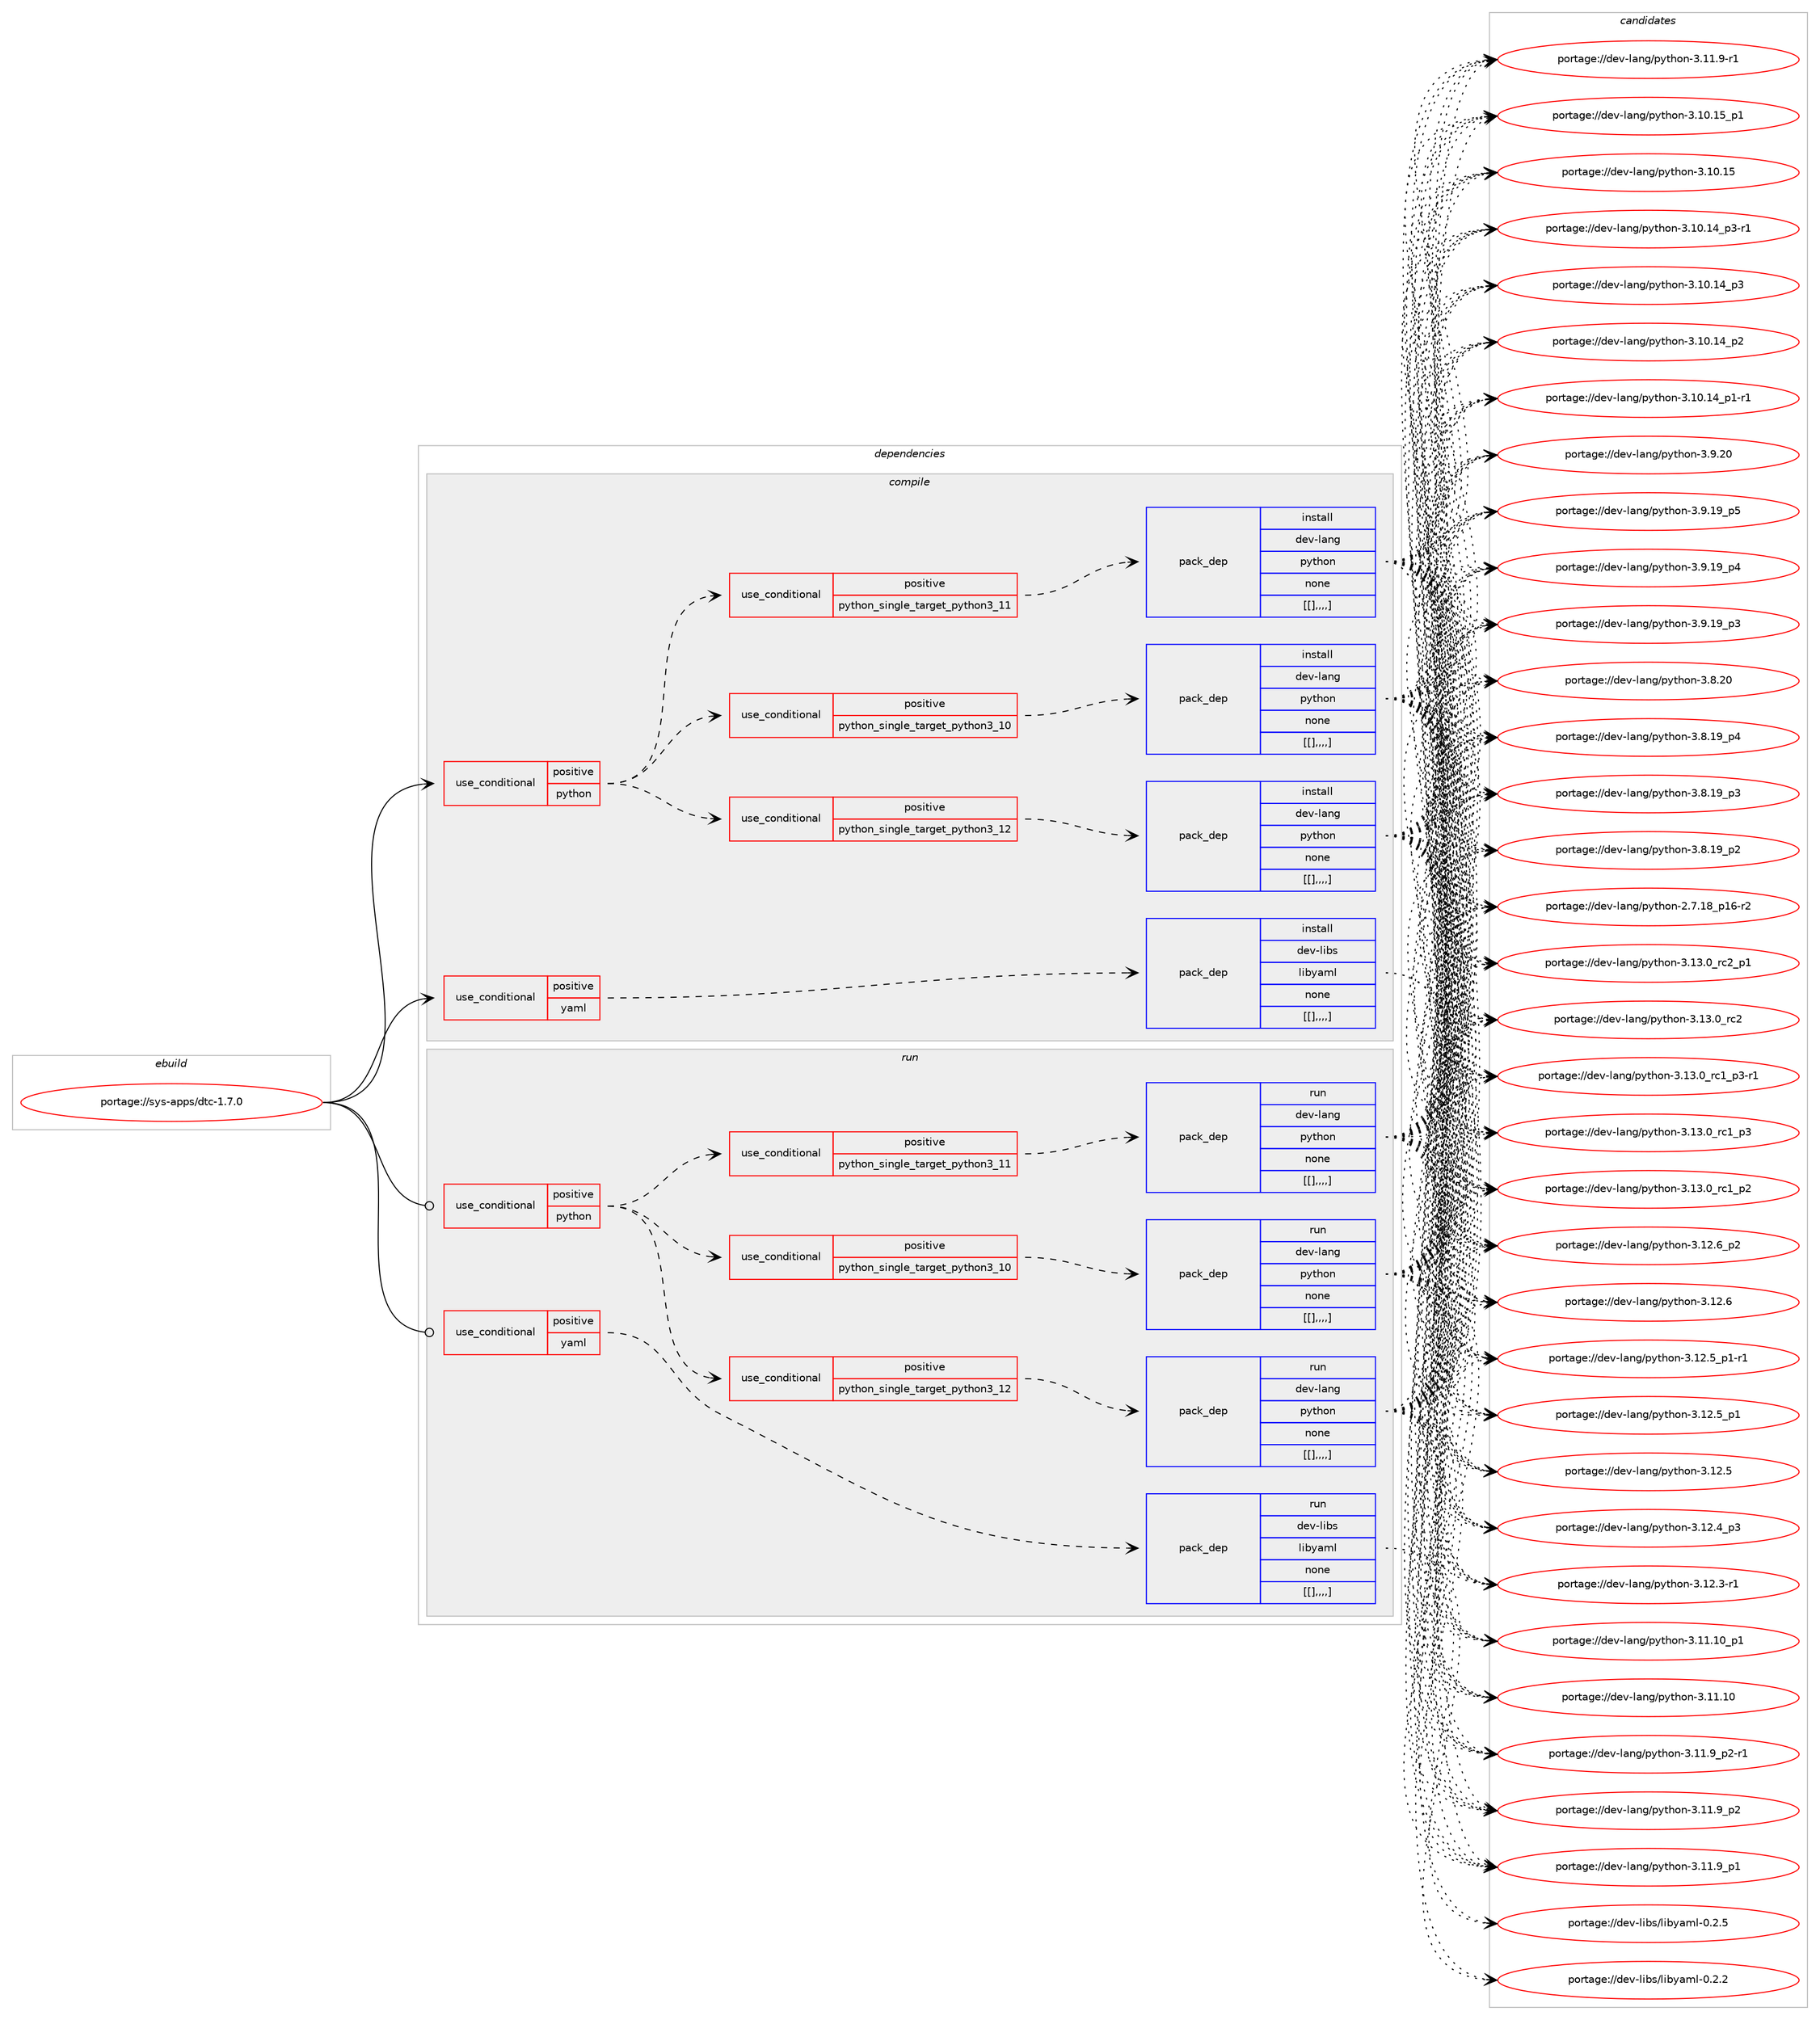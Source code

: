 digraph prolog {

# *************
# Graph options
# *************

newrank=true;
concentrate=true;
compound=true;
graph [rankdir=LR,fontname=Helvetica,fontsize=10,ranksep=1.5];#, ranksep=2.5, nodesep=0.2];
edge  [arrowhead=vee];
node  [fontname=Helvetica,fontsize=10];

# **********
# The ebuild
# **********

subgraph cluster_leftcol {
color=gray;
label=<<i>ebuild</i>>;
id [label="portage://sys-apps/dtc-1.7.0", color=red, width=4, href="../sys-apps/dtc-1.7.0.svg"];
}

# ****************
# The dependencies
# ****************

subgraph cluster_midcol {
color=gray;
label=<<i>dependencies</i>>;
subgraph cluster_compile {
fillcolor="#eeeeee";
style=filled;
label=<<i>compile</i>>;
subgraph cond6345 {
dependency16910 [label=<<TABLE BORDER="0" CELLBORDER="1" CELLSPACING="0" CELLPADDING="4"><TR><TD ROWSPAN="3" CELLPADDING="10">use_conditional</TD></TR><TR><TD>positive</TD></TR><TR><TD>python</TD></TR></TABLE>>, shape=none, color=red];
subgraph cond6346 {
dependency16911 [label=<<TABLE BORDER="0" CELLBORDER="1" CELLSPACING="0" CELLPADDING="4"><TR><TD ROWSPAN="3" CELLPADDING="10">use_conditional</TD></TR><TR><TD>positive</TD></TR><TR><TD>python_single_target_python3_10</TD></TR></TABLE>>, shape=none, color=red];
subgraph pack10514 {
dependency16912 [label=<<TABLE BORDER="0" CELLBORDER="1" CELLSPACING="0" CELLPADDING="4" WIDTH="220"><TR><TD ROWSPAN="6" CELLPADDING="30">pack_dep</TD></TR><TR><TD WIDTH="110">install</TD></TR><TR><TD>dev-lang</TD></TR><TR><TD>python</TD></TR><TR><TD>none</TD></TR><TR><TD>[[],,,,]</TD></TR></TABLE>>, shape=none, color=blue];
}
dependency16911:e -> dependency16912:w [weight=20,style="dashed",arrowhead="vee"];
}
dependency16910:e -> dependency16911:w [weight=20,style="dashed",arrowhead="vee"];
subgraph cond6347 {
dependency16913 [label=<<TABLE BORDER="0" CELLBORDER="1" CELLSPACING="0" CELLPADDING="4"><TR><TD ROWSPAN="3" CELLPADDING="10">use_conditional</TD></TR><TR><TD>positive</TD></TR><TR><TD>python_single_target_python3_11</TD></TR></TABLE>>, shape=none, color=red];
subgraph pack10515 {
dependency16914 [label=<<TABLE BORDER="0" CELLBORDER="1" CELLSPACING="0" CELLPADDING="4" WIDTH="220"><TR><TD ROWSPAN="6" CELLPADDING="30">pack_dep</TD></TR><TR><TD WIDTH="110">install</TD></TR><TR><TD>dev-lang</TD></TR><TR><TD>python</TD></TR><TR><TD>none</TD></TR><TR><TD>[[],,,,]</TD></TR></TABLE>>, shape=none, color=blue];
}
dependency16913:e -> dependency16914:w [weight=20,style="dashed",arrowhead="vee"];
}
dependency16910:e -> dependency16913:w [weight=20,style="dashed",arrowhead="vee"];
subgraph cond6348 {
dependency16915 [label=<<TABLE BORDER="0" CELLBORDER="1" CELLSPACING="0" CELLPADDING="4"><TR><TD ROWSPAN="3" CELLPADDING="10">use_conditional</TD></TR><TR><TD>positive</TD></TR><TR><TD>python_single_target_python3_12</TD></TR></TABLE>>, shape=none, color=red];
subgraph pack10516 {
dependency16916 [label=<<TABLE BORDER="0" CELLBORDER="1" CELLSPACING="0" CELLPADDING="4" WIDTH="220"><TR><TD ROWSPAN="6" CELLPADDING="30">pack_dep</TD></TR><TR><TD WIDTH="110">install</TD></TR><TR><TD>dev-lang</TD></TR><TR><TD>python</TD></TR><TR><TD>none</TD></TR><TR><TD>[[],,,,]</TD></TR></TABLE>>, shape=none, color=blue];
}
dependency16915:e -> dependency16916:w [weight=20,style="dashed",arrowhead="vee"];
}
dependency16910:e -> dependency16915:w [weight=20,style="dashed",arrowhead="vee"];
}
id:e -> dependency16910:w [weight=20,style="solid",arrowhead="vee"];
subgraph cond6349 {
dependency16917 [label=<<TABLE BORDER="0" CELLBORDER="1" CELLSPACING="0" CELLPADDING="4"><TR><TD ROWSPAN="3" CELLPADDING="10">use_conditional</TD></TR><TR><TD>positive</TD></TR><TR><TD>yaml</TD></TR></TABLE>>, shape=none, color=red];
subgraph pack10517 {
dependency16918 [label=<<TABLE BORDER="0" CELLBORDER="1" CELLSPACING="0" CELLPADDING="4" WIDTH="220"><TR><TD ROWSPAN="6" CELLPADDING="30">pack_dep</TD></TR><TR><TD WIDTH="110">install</TD></TR><TR><TD>dev-libs</TD></TR><TR><TD>libyaml</TD></TR><TR><TD>none</TD></TR><TR><TD>[[],,,,]</TD></TR></TABLE>>, shape=none, color=blue];
}
dependency16917:e -> dependency16918:w [weight=20,style="dashed",arrowhead="vee"];
}
id:e -> dependency16917:w [weight=20,style="solid",arrowhead="vee"];
}
subgraph cluster_compileandrun {
fillcolor="#eeeeee";
style=filled;
label=<<i>compile and run</i>>;
}
subgraph cluster_run {
fillcolor="#eeeeee";
style=filled;
label=<<i>run</i>>;
subgraph cond6350 {
dependency16919 [label=<<TABLE BORDER="0" CELLBORDER="1" CELLSPACING="0" CELLPADDING="4"><TR><TD ROWSPAN="3" CELLPADDING="10">use_conditional</TD></TR><TR><TD>positive</TD></TR><TR><TD>python</TD></TR></TABLE>>, shape=none, color=red];
subgraph cond6351 {
dependency16920 [label=<<TABLE BORDER="0" CELLBORDER="1" CELLSPACING="0" CELLPADDING="4"><TR><TD ROWSPAN="3" CELLPADDING="10">use_conditional</TD></TR><TR><TD>positive</TD></TR><TR><TD>python_single_target_python3_10</TD></TR></TABLE>>, shape=none, color=red];
subgraph pack10518 {
dependency16921 [label=<<TABLE BORDER="0" CELLBORDER="1" CELLSPACING="0" CELLPADDING="4" WIDTH="220"><TR><TD ROWSPAN="6" CELLPADDING="30">pack_dep</TD></TR><TR><TD WIDTH="110">run</TD></TR><TR><TD>dev-lang</TD></TR><TR><TD>python</TD></TR><TR><TD>none</TD></TR><TR><TD>[[],,,,]</TD></TR></TABLE>>, shape=none, color=blue];
}
dependency16920:e -> dependency16921:w [weight=20,style="dashed",arrowhead="vee"];
}
dependency16919:e -> dependency16920:w [weight=20,style="dashed",arrowhead="vee"];
subgraph cond6352 {
dependency16922 [label=<<TABLE BORDER="0" CELLBORDER="1" CELLSPACING="0" CELLPADDING="4"><TR><TD ROWSPAN="3" CELLPADDING="10">use_conditional</TD></TR><TR><TD>positive</TD></TR><TR><TD>python_single_target_python3_11</TD></TR></TABLE>>, shape=none, color=red];
subgraph pack10519 {
dependency16923 [label=<<TABLE BORDER="0" CELLBORDER="1" CELLSPACING="0" CELLPADDING="4" WIDTH="220"><TR><TD ROWSPAN="6" CELLPADDING="30">pack_dep</TD></TR><TR><TD WIDTH="110">run</TD></TR><TR><TD>dev-lang</TD></TR><TR><TD>python</TD></TR><TR><TD>none</TD></TR><TR><TD>[[],,,,]</TD></TR></TABLE>>, shape=none, color=blue];
}
dependency16922:e -> dependency16923:w [weight=20,style="dashed",arrowhead="vee"];
}
dependency16919:e -> dependency16922:w [weight=20,style="dashed",arrowhead="vee"];
subgraph cond6353 {
dependency16924 [label=<<TABLE BORDER="0" CELLBORDER="1" CELLSPACING="0" CELLPADDING="4"><TR><TD ROWSPAN="3" CELLPADDING="10">use_conditional</TD></TR><TR><TD>positive</TD></TR><TR><TD>python_single_target_python3_12</TD></TR></TABLE>>, shape=none, color=red];
subgraph pack10520 {
dependency16925 [label=<<TABLE BORDER="0" CELLBORDER="1" CELLSPACING="0" CELLPADDING="4" WIDTH="220"><TR><TD ROWSPAN="6" CELLPADDING="30">pack_dep</TD></TR><TR><TD WIDTH="110">run</TD></TR><TR><TD>dev-lang</TD></TR><TR><TD>python</TD></TR><TR><TD>none</TD></TR><TR><TD>[[],,,,]</TD></TR></TABLE>>, shape=none, color=blue];
}
dependency16924:e -> dependency16925:w [weight=20,style="dashed",arrowhead="vee"];
}
dependency16919:e -> dependency16924:w [weight=20,style="dashed",arrowhead="vee"];
}
id:e -> dependency16919:w [weight=20,style="solid",arrowhead="odot"];
subgraph cond6354 {
dependency16926 [label=<<TABLE BORDER="0" CELLBORDER="1" CELLSPACING="0" CELLPADDING="4"><TR><TD ROWSPAN="3" CELLPADDING="10">use_conditional</TD></TR><TR><TD>positive</TD></TR><TR><TD>yaml</TD></TR></TABLE>>, shape=none, color=red];
subgraph pack10521 {
dependency16927 [label=<<TABLE BORDER="0" CELLBORDER="1" CELLSPACING="0" CELLPADDING="4" WIDTH="220"><TR><TD ROWSPAN="6" CELLPADDING="30">pack_dep</TD></TR><TR><TD WIDTH="110">run</TD></TR><TR><TD>dev-libs</TD></TR><TR><TD>libyaml</TD></TR><TR><TD>none</TD></TR><TR><TD>[[],,,,]</TD></TR></TABLE>>, shape=none, color=blue];
}
dependency16926:e -> dependency16927:w [weight=20,style="dashed",arrowhead="vee"];
}
id:e -> dependency16926:w [weight=20,style="solid",arrowhead="odot"];
}
}

# **************
# The candidates
# **************

subgraph cluster_choices {
rank=same;
color=gray;
label=<<i>candidates</i>>;

subgraph choice10514 {
color=black;
nodesep=1;
choice100101118451089711010347112121116104111110455146495146489511499509511249 [label="portage://dev-lang/python-3.13.0_rc2_p1", color=red, width=4,href="../dev-lang/python-3.13.0_rc2_p1.svg"];
choice10010111845108971101034711212111610411111045514649514648951149950 [label="portage://dev-lang/python-3.13.0_rc2", color=red, width=4,href="../dev-lang/python-3.13.0_rc2.svg"];
choice1001011184510897110103471121211161041111104551464951464895114994995112514511449 [label="portage://dev-lang/python-3.13.0_rc1_p3-r1", color=red, width=4,href="../dev-lang/python-3.13.0_rc1_p3-r1.svg"];
choice100101118451089711010347112121116104111110455146495146489511499499511251 [label="portage://dev-lang/python-3.13.0_rc1_p3", color=red, width=4,href="../dev-lang/python-3.13.0_rc1_p3.svg"];
choice100101118451089711010347112121116104111110455146495146489511499499511250 [label="portage://dev-lang/python-3.13.0_rc1_p2", color=red, width=4,href="../dev-lang/python-3.13.0_rc1_p2.svg"];
choice100101118451089711010347112121116104111110455146495046549511250 [label="portage://dev-lang/python-3.12.6_p2", color=red, width=4,href="../dev-lang/python-3.12.6_p2.svg"];
choice10010111845108971101034711212111610411111045514649504654 [label="portage://dev-lang/python-3.12.6", color=red, width=4,href="../dev-lang/python-3.12.6.svg"];
choice1001011184510897110103471121211161041111104551464950465395112494511449 [label="portage://dev-lang/python-3.12.5_p1-r1", color=red, width=4,href="../dev-lang/python-3.12.5_p1-r1.svg"];
choice100101118451089711010347112121116104111110455146495046539511249 [label="portage://dev-lang/python-3.12.5_p1", color=red, width=4,href="../dev-lang/python-3.12.5_p1.svg"];
choice10010111845108971101034711212111610411111045514649504653 [label="portage://dev-lang/python-3.12.5", color=red, width=4,href="../dev-lang/python-3.12.5.svg"];
choice100101118451089711010347112121116104111110455146495046529511251 [label="portage://dev-lang/python-3.12.4_p3", color=red, width=4,href="../dev-lang/python-3.12.4_p3.svg"];
choice100101118451089711010347112121116104111110455146495046514511449 [label="portage://dev-lang/python-3.12.3-r1", color=red, width=4,href="../dev-lang/python-3.12.3-r1.svg"];
choice10010111845108971101034711212111610411111045514649494649489511249 [label="portage://dev-lang/python-3.11.10_p1", color=red, width=4,href="../dev-lang/python-3.11.10_p1.svg"];
choice1001011184510897110103471121211161041111104551464949464948 [label="portage://dev-lang/python-3.11.10", color=red, width=4,href="../dev-lang/python-3.11.10.svg"];
choice1001011184510897110103471121211161041111104551464949465795112504511449 [label="portage://dev-lang/python-3.11.9_p2-r1", color=red, width=4,href="../dev-lang/python-3.11.9_p2-r1.svg"];
choice100101118451089711010347112121116104111110455146494946579511250 [label="portage://dev-lang/python-3.11.9_p2", color=red, width=4,href="../dev-lang/python-3.11.9_p2.svg"];
choice100101118451089711010347112121116104111110455146494946579511249 [label="portage://dev-lang/python-3.11.9_p1", color=red, width=4,href="../dev-lang/python-3.11.9_p1.svg"];
choice100101118451089711010347112121116104111110455146494946574511449 [label="portage://dev-lang/python-3.11.9-r1", color=red, width=4,href="../dev-lang/python-3.11.9-r1.svg"];
choice10010111845108971101034711212111610411111045514649484649539511249 [label="portage://dev-lang/python-3.10.15_p1", color=red, width=4,href="../dev-lang/python-3.10.15_p1.svg"];
choice1001011184510897110103471121211161041111104551464948464953 [label="portage://dev-lang/python-3.10.15", color=red, width=4,href="../dev-lang/python-3.10.15.svg"];
choice100101118451089711010347112121116104111110455146494846495295112514511449 [label="portage://dev-lang/python-3.10.14_p3-r1", color=red, width=4,href="../dev-lang/python-3.10.14_p3-r1.svg"];
choice10010111845108971101034711212111610411111045514649484649529511251 [label="portage://dev-lang/python-3.10.14_p3", color=red, width=4,href="../dev-lang/python-3.10.14_p3.svg"];
choice10010111845108971101034711212111610411111045514649484649529511250 [label="portage://dev-lang/python-3.10.14_p2", color=red, width=4,href="../dev-lang/python-3.10.14_p2.svg"];
choice100101118451089711010347112121116104111110455146494846495295112494511449 [label="portage://dev-lang/python-3.10.14_p1-r1", color=red, width=4,href="../dev-lang/python-3.10.14_p1-r1.svg"];
choice10010111845108971101034711212111610411111045514657465048 [label="portage://dev-lang/python-3.9.20", color=red, width=4,href="../dev-lang/python-3.9.20.svg"];
choice100101118451089711010347112121116104111110455146574649579511253 [label="portage://dev-lang/python-3.9.19_p5", color=red, width=4,href="../dev-lang/python-3.9.19_p5.svg"];
choice100101118451089711010347112121116104111110455146574649579511252 [label="portage://dev-lang/python-3.9.19_p4", color=red, width=4,href="../dev-lang/python-3.9.19_p4.svg"];
choice100101118451089711010347112121116104111110455146574649579511251 [label="portage://dev-lang/python-3.9.19_p3", color=red, width=4,href="../dev-lang/python-3.9.19_p3.svg"];
choice10010111845108971101034711212111610411111045514656465048 [label="portage://dev-lang/python-3.8.20", color=red, width=4,href="../dev-lang/python-3.8.20.svg"];
choice100101118451089711010347112121116104111110455146564649579511252 [label="portage://dev-lang/python-3.8.19_p4", color=red, width=4,href="../dev-lang/python-3.8.19_p4.svg"];
choice100101118451089711010347112121116104111110455146564649579511251 [label="portage://dev-lang/python-3.8.19_p3", color=red, width=4,href="../dev-lang/python-3.8.19_p3.svg"];
choice100101118451089711010347112121116104111110455146564649579511250 [label="portage://dev-lang/python-3.8.19_p2", color=red, width=4,href="../dev-lang/python-3.8.19_p2.svg"];
choice100101118451089711010347112121116104111110455046554649569511249544511450 [label="portage://dev-lang/python-2.7.18_p16-r2", color=red, width=4,href="../dev-lang/python-2.7.18_p16-r2.svg"];
dependency16912:e -> choice100101118451089711010347112121116104111110455146495146489511499509511249:w [style=dotted,weight="100"];
dependency16912:e -> choice10010111845108971101034711212111610411111045514649514648951149950:w [style=dotted,weight="100"];
dependency16912:e -> choice1001011184510897110103471121211161041111104551464951464895114994995112514511449:w [style=dotted,weight="100"];
dependency16912:e -> choice100101118451089711010347112121116104111110455146495146489511499499511251:w [style=dotted,weight="100"];
dependency16912:e -> choice100101118451089711010347112121116104111110455146495146489511499499511250:w [style=dotted,weight="100"];
dependency16912:e -> choice100101118451089711010347112121116104111110455146495046549511250:w [style=dotted,weight="100"];
dependency16912:e -> choice10010111845108971101034711212111610411111045514649504654:w [style=dotted,weight="100"];
dependency16912:e -> choice1001011184510897110103471121211161041111104551464950465395112494511449:w [style=dotted,weight="100"];
dependency16912:e -> choice100101118451089711010347112121116104111110455146495046539511249:w [style=dotted,weight="100"];
dependency16912:e -> choice10010111845108971101034711212111610411111045514649504653:w [style=dotted,weight="100"];
dependency16912:e -> choice100101118451089711010347112121116104111110455146495046529511251:w [style=dotted,weight="100"];
dependency16912:e -> choice100101118451089711010347112121116104111110455146495046514511449:w [style=dotted,weight="100"];
dependency16912:e -> choice10010111845108971101034711212111610411111045514649494649489511249:w [style=dotted,weight="100"];
dependency16912:e -> choice1001011184510897110103471121211161041111104551464949464948:w [style=dotted,weight="100"];
dependency16912:e -> choice1001011184510897110103471121211161041111104551464949465795112504511449:w [style=dotted,weight="100"];
dependency16912:e -> choice100101118451089711010347112121116104111110455146494946579511250:w [style=dotted,weight="100"];
dependency16912:e -> choice100101118451089711010347112121116104111110455146494946579511249:w [style=dotted,weight="100"];
dependency16912:e -> choice100101118451089711010347112121116104111110455146494946574511449:w [style=dotted,weight="100"];
dependency16912:e -> choice10010111845108971101034711212111610411111045514649484649539511249:w [style=dotted,weight="100"];
dependency16912:e -> choice1001011184510897110103471121211161041111104551464948464953:w [style=dotted,weight="100"];
dependency16912:e -> choice100101118451089711010347112121116104111110455146494846495295112514511449:w [style=dotted,weight="100"];
dependency16912:e -> choice10010111845108971101034711212111610411111045514649484649529511251:w [style=dotted,weight="100"];
dependency16912:e -> choice10010111845108971101034711212111610411111045514649484649529511250:w [style=dotted,weight="100"];
dependency16912:e -> choice100101118451089711010347112121116104111110455146494846495295112494511449:w [style=dotted,weight="100"];
dependency16912:e -> choice10010111845108971101034711212111610411111045514657465048:w [style=dotted,weight="100"];
dependency16912:e -> choice100101118451089711010347112121116104111110455146574649579511253:w [style=dotted,weight="100"];
dependency16912:e -> choice100101118451089711010347112121116104111110455146574649579511252:w [style=dotted,weight="100"];
dependency16912:e -> choice100101118451089711010347112121116104111110455146574649579511251:w [style=dotted,weight="100"];
dependency16912:e -> choice10010111845108971101034711212111610411111045514656465048:w [style=dotted,weight="100"];
dependency16912:e -> choice100101118451089711010347112121116104111110455146564649579511252:w [style=dotted,weight="100"];
dependency16912:e -> choice100101118451089711010347112121116104111110455146564649579511251:w [style=dotted,weight="100"];
dependency16912:e -> choice100101118451089711010347112121116104111110455146564649579511250:w [style=dotted,weight="100"];
dependency16912:e -> choice100101118451089711010347112121116104111110455046554649569511249544511450:w [style=dotted,weight="100"];
}
subgraph choice10515 {
color=black;
nodesep=1;
choice100101118451089711010347112121116104111110455146495146489511499509511249 [label="portage://dev-lang/python-3.13.0_rc2_p1", color=red, width=4,href="../dev-lang/python-3.13.0_rc2_p1.svg"];
choice10010111845108971101034711212111610411111045514649514648951149950 [label="portage://dev-lang/python-3.13.0_rc2", color=red, width=4,href="../dev-lang/python-3.13.0_rc2.svg"];
choice1001011184510897110103471121211161041111104551464951464895114994995112514511449 [label="portage://dev-lang/python-3.13.0_rc1_p3-r1", color=red, width=4,href="../dev-lang/python-3.13.0_rc1_p3-r1.svg"];
choice100101118451089711010347112121116104111110455146495146489511499499511251 [label="portage://dev-lang/python-3.13.0_rc1_p3", color=red, width=4,href="../dev-lang/python-3.13.0_rc1_p3.svg"];
choice100101118451089711010347112121116104111110455146495146489511499499511250 [label="portage://dev-lang/python-3.13.0_rc1_p2", color=red, width=4,href="../dev-lang/python-3.13.0_rc1_p2.svg"];
choice100101118451089711010347112121116104111110455146495046549511250 [label="portage://dev-lang/python-3.12.6_p2", color=red, width=4,href="../dev-lang/python-3.12.6_p2.svg"];
choice10010111845108971101034711212111610411111045514649504654 [label="portage://dev-lang/python-3.12.6", color=red, width=4,href="../dev-lang/python-3.12.6.svg"];
choice1001011184510897110103471121211161041111104551464950465395112494511449 [label="portage://dev-lang/python-3.12.5_p1-r1", color=red, width=4,href="../dev-lang/python-3.12.5_p1-r1.svg"];
choice100101118451089711010347112121116104111110455146495046539511249 [label="portage://dev-lang/python-3.12.5_p1", color=red, width=4,href="../dev-lang/python-3.12.5_p1.svg"];
choice10010111845108971101034711212111610411111045514649504653 [label="portage://dev-lang/python-3.12.5", color=red, width=4,href="../dev-lang/python-3.12.5.svg"];
choice100101118451089711010347112121116104111110455146495046529511251 [label="portage://dev-lang/python-3.12.4_p3", color=red, width=4,href="../dev-lang/python-3.12.4_p3.svg"];
choice100101118451089711010347112121116104111110455146495046514511449 [label="portage://dev-lang/python-3.12.3-r1", color=red, width=4,href="../dev-lang/python-3.12.3-r1.svg"];
choice10010111845108971101034711212111610411111045514649494649489511249 [label="portage://dev-lang/python-3.11.10_p1", color=red, width=4,href="../dev-lang/python-3.11.10_p1.svg"];
choice1001011184510897110103471121211161041111104551464949464948 [label="portage://dev-lang/python-3.11.10", color=red, width=4,href="../dev-lang/python-3.11.10.svg"];
choice1001011184510897110103471121211161041111104551464949465795112504511449 [label="portage://dev-lang/python-3.11.9_p2-r1", color=red, width=4,href="../dev-lang/python-3.11.9_p2-r1.svg"];
choice100101118451089711010347112121116104111110455146494946579511250 [label="portage://dev-lang/python-3.11.9_p2", color=red, width=4,href="../dev-lang/python-3.11.9_p2.svg"];
choice100101118451089711010347112121116104111110455146494946579511249 [label="portage://dev-lang/python-3.11.9_p1", color=red, width=4,href="../dev-lang/python-3.11.9_p1.svg"];
choice100101118451089711010347112121116104111110455146494946574511449 [label="portage://dev-lang/python-3.11.9-r1", color=red, width=4,href="../dev-lang/python-3.11.9-r1.svg"];
choice10010111845108971101034711212111610411111045514649484649539511249 [label="portage://dev-lang/python-3.10.15_p1", color=red, width=4,href="../dev-lang/python-3.10.15_p1.svg"];
choice1001011184510897110103471121211161041111104551464948464953 [label="portage://dev-lang/python-3.10.15", color=red, width=4,href="../dev-lang/python-3.10.15.svg"];
choice100101118451089711010347112121116104111110455146494846495295112514511449 [label="portage://dev-lang/python-3.10.14_p3-r1", color=red, width=4,href="../dev-lang/python-3.10.14_p3-r1.svg"];
choice10010111845108971101034711212111610411111045514649484649529511251 [label="portage://dev-lang/python-3.10.14_p3", color=red, width=4,href="../dev-lang/python-3.10.14_p3.svg"];
choice10010111845108971101034711212111610411111045514649484649529511250 [label="portage://dev-lang/python-3.10.14_p2", color=red, width=4,href="../dev-lang/python-3.10.14_p2.svg"];
choice100101118451089711010347112121116104111110455146494846495295112494511449 [label="portage://dev-lang/python-3.10.14_p1-r1", color=red, width=4,href="../dev-lang/python-3.10.14_p1-r1.svg"];
choice10010111845108971101034711212111610411111045514657465048 [label="portage://dev-lang/python-3.9.20", color=red, width=4,href="../dev-lang/python-3.9.20.svg"];
choice100101118451089711010347112121116104111110455146574649579511253 [label="portage://dev-lang/python-3.9.19_p5", color=red, width=4,href="../dev-lang/python-3.9.19_p5.svg"];
choice100101118451089711010347112121116104111110455146574649579511252 [label="portage://dev-lang/python-3.9.19_p4", color=red, width=4,href="../dev-lang/python-3.9.19_p4.svg"];
choice100101118451089711010347112121116104111110455146574649579511251 [label="portage://dev-lang/python-3.9.19_p3", color=red, width=4,href="../dev-lang/python-3.9.19_p3.svg"];
choice10010111845108971101034711212111610411111045514656465048 [label="portage://dev-lang/python-3.8.20", color=red, width=4,href="../dev-lang/python-3.8.20.svg"];
choice100101118451089711010347112121116104111110455146564649579511252 [label="portage://dev-lang/python-3.8.19_p4", color=red, width=4,href="../dev-lang/python-3.8.19_p4.svg"];
choice100101118451089711010347112121116104111110455146564649579511251 [label="portage://dev-lang/python-3.8.19_p3", color=red, width=4,href="../dev-lang/python-3.8.19_p3.svg"];
choice100101118451089711010347112121116104111110455146564649579511250 [label="portage://dev-lang/python-3.8.19_p2", color=red, width=4,href="../dev-lang/python-3.8.19_p2.svg"];
choice100101118451089711010347112121116104111110455046554649569511249544511450 [label="portage://dev-lang/python-2.7.18_p16-r2", color=red, width=4,href="../dev-lang/python-2.7.18_p16-r2.svg"];
dependency16914:e -> choice100101118451089711010347112121116104111110455146495146489511499509511249:w [style=dotted,weight="100"];
dependency16914:e -> choice10010111845108971101034711212111610411111045514649514648951149950:w [style=dotted,weight="100"];
dependency16914:e -> choice1001011184510897110103471121211161041111104551464951464895114994995112514511449:w [style=dotted,weight="100"];
dependency16914:e -> choice100101118451089711010347112121116104111110455146495146489511499499511251:w [style=dotted,weight="100"];
dependency16914:e -> choice100101118451089711010347112121116104111110455146495146489511499499511250:w [style=dotted,weight="100"];
dependency16914:e -> choice100101118451089711010347112121116104111110455146495046549511250:w [style=dotted,weight="100"];
dependency16914:e -> choice10010111845108971101034711212111610411111045514649504654:w [style=dotted,weight="100"];
dependency16914:e -> choice1001011184510897110103471121211161041111104551464950465395112494511449:w [style=dotted,weight="100"];
dependency16914:e -> choice100101118451089711010347112121116104111110455146495046539511249:w [style=dotted,weight="100"];
dependency16914:e -> choice10010111845108971101034711212111610411111045514649504653:w [style=dotted,weight="100"];
dependency16914:e -> choice100101118451089711010347112121116104111110455146495046529511251:w [style=dotted,weight="100"];
dependency16914:e -> choice100101118451089711010347112121116104111110455146495046514511449:w [style=dotted,weight="100"];
dependency16914:e -> choice10010111845108971101034711212111610411111045514649494649489511249:w [style=dotted,weight="100"];
dependency16914:e -> choice1001011184510897110103471121211161041111104551464949464948:w [style=dotted,weight="100"];
dependency16914:e -> choice1001011184510897110103471121211161041111104551464949465795112504511449:w [style=dotted,weight="100"];
dependency16914:e -> choice100101118451089711010347112121116104111110455146494946579511250:w [style=dotted,weight="100"];
dependency16914:e -> choice100101118451089711010347112121116104111110455146494946579511249:w [style=dotted,weight="100"];
dependency16914:e -> choice100101118451089711010347112121116104111110455146494946574511449:w [style=dotted,weight="100"];
dependency16914:e -> choice10010111845108971101034711212111610411111045514649484649539511249:w [style=dotted,weight="100"];
dependency16914:e -> choice1001011184510897110103471121211161041111104551464948464953:w [style=dotted,weight="100"];
dependency16914:e -> choice100101118451089711010347112121116104111110455146494846495295112514511449:w [style=dotted,weight="100"];
dependency16914:e -> choice10010111845108971101034711212111610411111045514649484649529511251:w [style=dotted,weight="100"];
dependency16914:e -> choice10010111845108971101034711212111610411111045514649484649529511250:w [style=dotted,weight="100"];
dependency16914:e -> choice100101118451089711010347112121116104111110455146494846495295112494511449:w [style=dotted,weight="100"];
dependency16914:e -> choice10010111845108971101034711212111610411111045514657465048:w [style=dotted,weight="100"];
dependency16914:e -> choice100101118451089711010347112121116104111110455146574649579511253:w [style=dotted,weight="100"];
dependency16914:e -> choice100101118451089711010347112121116104111110455146574649579511252:w [style=dotted,weight="100"];
dependency16914:e -> choice100101118451089711010347112121116104111110455146574649579511251:w [style=dotted,weight="100"];
dependency16914:e -> choice10010111845108971101034711212111610411111045514656465048:w [style=dotted,weight="100"];
dependency16914:e -> choice100101118451089711010347112121116104111110455146564649579511252:w [style=dotted,weight="100"];
dependency16914:e -> choice100101118451089711010347112121116104111110455146564649579511251:w [style=dotted,weight="100"];
dependency16914:e -> choice100101118451089711010347112121116104111110455146564649579511250:w [style=dotted,weight="100"];
dependency16914:e -> choice100101118451089711010347112121116104111110455046554649569511249544511450:w [style=dotted,weight="100"];
}
subgraph choice10516 {
color=black;
nodesep=1;
choice100101118451089711010347112121116104111110455146495146489511499509511249 [label="portage://dev-lang/python-3.13.0_rc2_p1", color=red, width=4,href="../dev-lang/python-3.13.0_rc2_p1.svg"];
choice10010111845108971101034711212111610411111045514649514648951149950 [label="portage://dev-lang/python-3.13.0_rc2", color=red, width=4,href="../dev-lang/python-3.13.0_rc2.svg"];
choice1001011184510897110103471121211161041111104551464951464895114994995112514511449 [label="portage://dev-lang/python-3.13.0_rc1_p3-r1", color=red, width=4,href="../dev-lang/python-3.13.0_rc1_p3-r1.svg"];
choice100101118451089711010347112121116104111110455146495146489511499499511251 [label="portage://dev-lang/python-3.13.0_rc1_p3", color=red, width=4,href="../dev-lang/python-3.13.0_rc1_p3.svg"];
choice100101118451089711010347112121116104111110455146495146489511499499511250 [label="portage://dev-lang/python-3.13.0_rc1_p2", color=red, width=4,href="../dev-lang/python-3.13.0_rc1_p2.svg"];
choice100101118451089711010347112121116104111110455146495046549511250 [label="portage://dev-lang/python-3.12.6_p2", color=red, width=4,href="../dev-lang/python-3.12.6_p2.svg"];
choice10010111845108971101034711212111610411111045514649504654 [label="portage://dev-lang/python-3.12.6", color=red, width=4,href="../dev-lang/python-3.12.6.svg"];
choice1001011184510897110103471121211161041111104551464950465395112494511449 [label="portage://dev-lang/python-3.12.5_p1-r1", color=red, width=4,href="../dev-lang/python-3.12.5_p1-r1.svg"];
choice100101118451089711010347112121116104111110455146495046539511249 [label="portage://dev-lang/python-3.12.5_p1", color=red, width=4,href="../dev-lang/python-3.12.5_p1.svg"];
choice10010111845108971101034711212111610411111045514649504653 [label="portage://dev-lang/python-3.12.5", color=red, width=4,href="../dev-lang/python-3.12.5.svg"];
choice100101118451089711010347112121116104111110455146495046529511251 [label="portage://dev-lang/python-3.12.4_p3", color=red, width=4,href="../dev-lang/python-3.12.4_p3.svg"];
choice100101118451089711010347112121116104111110455146495046514511449 [label="portage://dev-lang/python-3.12.3-r1", color=red, width=4,href="../dev-lang/python-3.12.3-r1.svg"];
choice10010111845108971101034711212111610411111045514649494649489511249 [label="portage://dev-lang/python-3.11.10_p1", color=red, width=4,href="../dev-lang/python-3.11.10_p1.svg"];
choice1001011184510897110103471121211161041111104551464949464948 [label="portage://dev-lang/python-3.11.10", color=red, width=4,href="../dev-lang/python-3.11.10.svg"];
choice1001011184510897110103471121211161041111104551464949465795112504511449 [label="portage://dev-lang/python-3.11.9_p2-r1", color=red, width=4,href="../dev-lang/python-3.11.9_p2-r1.svg"];
choice100101118451089711010347112121116104111110455146494946579511250 [label="portage://dev-lang/python-3.11.9_p2", color=red, width=4,href="../dev-lang/python-3.11.9_p2.svg"];
choice100101118451089711010347112121116104111110455146494946579511249 [label="portage://dev-lang/python-3.11.9_p1", color=red, width=4,href="../dev-lang/python-3.11.9_p1.svg"];
choice100101118451089711010347112121116104111110455146494946574511449 [label="portage://dev-lang/python-3.11.9-r1", color=red, width=4,href="../dev-lang/python-3.11.9-r1.svg"];
choice10010111845108971101034711212111610411111045514649484649539511249 [label="portage://dev-lang/python-3.10.15_p1", color=red, width=4,href="../dev-lang/python-3.10.15_p1.svg"];
choice1001011184510897110103471121211161041111104551464948464953 [label="portage://dev-lang/python-3.10.15", color=red, width=4,href="../dev-lang/python-3.10.15.svg"];
choice100101118451089711010347112121116104111110455146494846495295112514511449 [label="portage://dev-lang/python-3.10.14_p3-r1", color=red, width=4,href="../dev-lang/python-3.10.14_p3-r1.svg"];
choice10010111845108971101034711212111610411111045514649484649529511251 [label="portage://dev-lang/python-3.10.14_p3", color=red, width=4,href="../dev-lang/python-3.10.14_p3.svg"];
choice10010111845108971101034711212111610411111045514649484649529511250 [label="portage://dev-lang/python-3.10.14_p2", color=red, width=4,href="../dev-lang/python-3.10.14_p2.svg"];
choice100101118451089711010347112121116104111110455146494846495295112494511449 [label="portage://dev-lang/python-3.10.14_p1-r1", color=red, width=4,href="../dev-lang/python-3.10.14_p1-r1.svg"];
choice10010111845108971101034711212111610411111045514657465048 [label="portage://dev-lang/python-3.9.20", color=red, width=4,href="../dev-lang/python-3.9.20.svg"];
choice100101118451089711010347112121116104111110455146574649579511253 [label="portage://dev-lang/python-3.9.19_p5", color=red, width=4,href="../dev-lang/python-3.9.19_p5.svg"];
choice100101118451089711010347112121116104111110455146574649579511252 [label="portage://dev-lang/python-3.9.19_p4", color=red, width=4,href="../dev-lang/python-3.9.19_p4.svg"];
choice100101118451089711010347112121116104111110455146574649579511251 [label="portage://dev-lang/python-3.9.19_p3", color=red, width=4,href="../dev-lang/python-3.9.19_p3.svg"];
choice10010111845108971101034711212111610411111045514656465048 [label="portage://dev-lang/python-3.8.20", color=red, width=4,href="../dev-lang/python-3.8.20.svg"];
choice100101118451089711010347112121116104111110455146564649579511252 [label="portage://dev-lang/python-3.8.19_p4", color=red, width=4,href="../dev-lang/python-3.8.19_p4.svg"];
choice100101118451089711010347112121116104111110455146564649579511251 [label="portage://dev-lang/python-3.8.19_p3", color=red, width=4,href="../dev-lang/python-3.8.19_p3.svg"];
choice100101118451089711010347112121116104111110455146564649579511250 [label="portage://dev-lang/python-3.8.19_p2", color=red, width=4,href="../dev-lang/python-3.8.19_p2.svg"];
choice100101118451089711010347112121116104111110455046554649569511249544511450 [label="portage://dev-lang/python-2.7.18_p16-r2", color=red, width=4,href="../dev-lang/python-2.7.18_p16-r2.svg"];
dependency16916:e -> choice100101118451089711010347112121116104111110455146495146489511499509511249:w [style=dotted,weight="100"];
dependency16916:e -> choice10010111845108971101034711212111610411111045514649514648951149950:w [style=dotted,weight="100"];
dependency16916:e -> choice1001011184510897110103471121211161041111104551464951464895114994995112514511449:w [style=dotted,weight="100"];
dependency16916:e -> choice100101118451089711010347112121116104111110455146495146489511499499511251:w [style=dotted,weight="100"];
dependency16916:e -> choice100101118451089711010347112121116104111110455146495146489511499499511250:w [style=dotted,weight="100"];
dependency16916:e -> choice100101118451089711010347112121116104111110455146495046549511250:w [style=dotted,weight="100"];
dependency16916:e -> choice10010111845108971101034711212111610411111045514649504654:w [style=dotted,weight="100"];
dependency16916:e -> choice1001011184510897110103471121211161041111104551464950465395112494511449:w [style=dotted,weight="100"];
dependency16916:e -> choice100101118451089711010347112121116104111110455146495046539511249:w [style=dotted,weight="100"];
dependency16916:e -> choice10010111845108971101034711212111610411111045514649504653:w [style=dotted,weight="100"];
dependency16916:e -> choice100101118451089711010347112121116104111110455146495046529511251:w [style=dotted,weight="100"];
dependency16916:e -> choice100101118451089711010347112121116104111110455146495046514511449:w [style=dotted,weight="100"];
dependency16916:e -> choice10010111845108971101034711212111610411111045514649494649489511249:w [style=dotted,weight="100"];
dependency16916:e -> choice1001011184510897110103471121211161041111104551464949464948:w [style=dotted,weight="100"];
dependency16916:e -> choice1001011184510897110103471121211161041111104551464949465795112504511449:w [style=dotted,weight="100"];
dependency16916:e -> choice100101118451089711010347112121116104111110455146494946579511250:w [style=dotted,weight="100"];
dependency16916:e -> choice100101118451089711010347112121116104111110455146494946579511249:w [style=dotted,weight="100"];
dependency16916:e -> choice100101118451089711010347112121116104111110455146494946574511449:w [style=dotted,weight="100"];
dependency16916:e -> choice10010111845108971101034711212111610411111045514649484649539511249:w [style=dotted,weight="100"];
dependency16916:e -> choice1001011184510897110103471121211161041111104551464948464953:w [style=dotted,weight="100"];
dependency16916:e -> choice100101118451089711010347112121116104111110455146494846495295112514511449:w [style=dotted,weight="100"];
dependency16916:e -> choice10010111845108971101034711212111610411111045514649484649529511251:w [style=dotted,weight="100"];
dependency16916:e -> choice10010111845108971101034711212111610411111045514649484649529511250:w [style=dotted,weight="100"];
dependency16916:e -> choice100101118451089711010347112121116104111110455146494846495295112494511449:w [style=dotted,weight="100"];
dependency16916:e -> choice10010111845108971101034711212111610411111045514657465048:w [style=dotted,weight="100"];
dependency16916:e -> choice100101118451089711010347112121116104111110455146574649579511253:w [style=dotted,weight="100"];
dependency16916:e -> choice100101118451089711010347112121116104111110455146574649579511252:w [style=dotted,weight="100"];
dependency16916:e -> choice100101118451089711010347112121116104111110455146574649579511251:w [style=dotted,weight="100"];
dependency16916:e -> choice10010111845108971101034711212111610411111045514656465048:w [style=dotted,weight="100"];
dependency16916:e -> choice100101118451089711010347112121116104111110455146564649579511252:w [style=dotted,weight="100"];
dependency16916:e -> choice100101118451089711010347112121116104111110455146564649579511251:w [style=dotted,weight="100"];
dependency16916:e -> choice100101118451089711010347112121116104111110455146564649579511250:w [style=dotted,weight="100"];
dependency16916:e -> choice100101118451089711010347112121116104111110455046554649569511249544511450:w [style=dotted,weight="100"];
}
subgraph choice10517 {
color=black;
nodesep=1;
choice1001011184510810598115471081059812197109108454846504653 [label="portage://dev-libs/libyaml-0.2.5", color=red, width=4,href="../dev-libs/libyaml-0.2.5.svg"];
choice1001011184510810598115471081059812197109108454846504650 [label="portage://dev-libs/libyaml-0.2.2", color=red, width=4,href="../dev-libs/libyaml-0.2.2.svg"];
dependency16918:e -> choice1001011184510810598115471081059812197109108454846504653:w [style=dotted,weight="100"];
dependency16918:e -> choice1001011184510810598115471081059812197109108454846504650:w [style=dotted,weight="100"];
}
subgraph choice10518 {
color=black;
nodesep=1;
choice100101118451089711010347112121116104111110455146495146489511499509511249 [label="portage://dev-lang/python-3.13.0_rc2_p1", color=red, width=4,href="../dev-lang/python-3.13.0_rc2_p1.svg"];
choice10010111845108971101034711212111610411111045514649514648951149950 [label="portage://dev-lang/python-3.13.0_rc2", color=red, width=4,href="../dev-lang/python-3.13.0_rc2.svg"];
choice1001011184510897110103471121211161041111104551464951464895114994995112514511449 [label="portage://dev-lang/python-3.13.0_rc1_p3-r1", color=red, width=4,href="../dev-lang/python-3.13.0_rc1_p3-r1.svg"];
choice100101118451089711010347112121116104111110455146495146489511499499511251 [label="portage://dev-lang/python-3.13.0_rc1_p3", color=red, width=4,href="../dev-lang/python-3.13.0_rc1_p3.svg"];
choice100101118451089711010347112121116104111110455146495146489511499499511250 [label="portage://dev-lang/python-3.13.0_rc1_p2", color=red, width=4,href="../dev-lang/python-3.13.0_rc1_p2.svg"];
choice100101118451089711010347112121116104111110455146495046549511250 [label="portage://dev-lang/python-3.12.6_p2", color=red, width=4,href="../dev-lang/python-3.12.6_p2.svg"];
choice10010111845108971101034711212111610411111045514649504654 [label="portage://dev-lang/python-3.12.6", color=red, width=4,href="../dev-lang/python-3.12.6.svg"];
choice1001011184510897110103471121211161041111104551464950465395112494511449 [label="portage://dev-lang/python-3.12.5_p1-r1", color=red, width=4,href="../dev-lang/python-3.12.5_p1-r1.svg"];
choice100101118451089711010347112121116104111110455146495046539511249 [label="portage://dev-lang/python-3.12.5_p1", color=red, width=4,href="../dev-lang/python-3.12.5_p1.svg"];
choice10010111845108971101034711212111610411111045514649504653 [label="portage://dev-lang/python-3.12.5", color=red, width=4,href="../dev-lang/python-3.12.5.svg"];
choice100101118451089711010347112121116104111110455146495046529511251 [label="portage://dev-lang/python-3.12.4_p3", color=red, width=4,href="../dev-lang/python-3.12.4_p3.svg"];
choice100101118451089711010347112121116104111110455146495046514511449 [label="portage://dev-lang/python-3.12.3-r1", color=red, width=4,href="../dev-lang/python-3.12.3-r1.svg"];
choice10010111845108971101034711212111610411111045514649494649489511249 [label="portage://dev-lang/python-3.11.10_p1", color=red, width=4,href="../dev-lang/python-3.11.10_p1.svg"];
choice1001011184510897110103471121211161041111104551464949464948 [label="portage://dev-lang/python-3.11.10", color=red, width=4,href="../dev-lang/python-3.11.10.svg"];
choice1001011184510897110103471121211161041111104551464949465795112504511449 [label="portage://dev-lang/python-3.11.9_p2-r1", color=red, width=4,href="../dev-lang/python-3.11.9_p2-r1.svg"];
choice100101118451089711010347112121116104111110455146494946579511250 [label="portage://dev-lang/python-3.11.9_p2", color=red, width=4,href="../dev-lang/python-3.11.9_p2.svg"];
choice100101118451089711010347112121116104111110455146494946579511249 [label="portage://dev-lang/python-3.11.9_p1", color=red, width=4,href="../dev-lang/python-3.11.9_p1.svg"];
choice100101118451089711010347112121116104111110455146494946574511449 [label="portage://dev-lang/python-3.11.9-r1", color=red, width=4,href="../dev-lang/python-3.11.9-r1.svg"];
choice10010111845108971101034711212111610411111045514649484649539511249 [label="portage://dev-lang/python-3.10.15_p1", color=red, width=4,href="../dev-lang/python-3.10.15_p1.svg"];
choice1001011184510897110103471121211161041111104551464948464953 [label="portage://dev-lang/python-3.10.15", color=red, width=4,href="../dev-lang/python-3.10.15.svg"];
choice100101118451089711010347112121116104111110455146494846495295112514511449 [label="portage://dev-lang/python-3.10.14_p3-r1", color=red, width=4,href="../dev-lang/python-3.10.14_p3-r1.svg"];
choice10010111845108971101034711212111610411111045514649484649529511251 [label="portage://dev-lang/python-3.10.14_p3", color=red, width=4,href="../dev-lang/python-3.10.14_p3.svg"];
choice10010111845108971101034711212111610411111045514649484649529511250 [label="portage://dev-lang/python-3.10.14_p2", color=red, width=4,href="../dev-lang/python-3.10.14_p2.svg"];
choice100101118451089711010347112121116104111110455146494846495295112494511449 [label="portage://dev-lang/python-3.10.14_p1-r1", color=red, width=4,href="../dev-lang/python-3.10.14_p1-r1.svg"];
choice10010111845108971101034711212111610411111045514657465048 [label="portage://dev-lang/python-3.9.20", color=red, width=4,href="../dev-lang/python-3.9.20.svg"];
choice100101118451089711010347112121116104111110455146574649579511253 [label="portage://dev-lang/python-3.9.19_p5", color=red, width=4,href="../dev-lang/python-3.9.19_p5.svg"];
choice100101118451089711010347112121116104111110455146574649579511252 [label="portage://dev-lang/python-3.9.19_p4", color=red, width=4,href="../dev-lang/python-3.9.19_p4.svg"];
choice100101118451089711010347112121116104111110455146574649579511251 [label="portage://dev-lang/python-3.9.19_p3", color=red, width=4,href="../dev-lang/python-3.9.19_p3.svg"];
choice10010111845108971101034711212111610411111045514656465048 [label="portage://dev-lang/python-3.8.20", color=red, width=4,href="../dev-lang/python-3.8.20.svg"];
choice100101118451089711010347112121116104111110455146564649579511252 [label="portage://dev-lang/python-3.8.19_p4", color=red, width=4,href="../dev-lang/python-3.8.19_p4.svg"];
choice100101118451089711010347112121116104111110455146564649579511251 [label="portage://dev-lang/python-3.8.19_p3", color=red, width=4,href="../dev-lang/python-3.8.19_p3.svg"];
choice100101118451089711010347112121116104111110455146564649579511250 [label="portage://dev-lang/python-3.8.19_p2", color=red, width=4,href="../dev-lang/python-3.8.19_p2.svg"];
choice100101118451089711010347112121116104111110455046554649569511249544511450 [label="portage://dev-lang/python-2.7.18_p16-r2", color=red, width=4,href="../dev-lang/python-2.7.18_p16-r2.svg"];
dependency16921:e -> choice100101118451089711010347112121116104111110455146495146489511499509511249:w [style=dotted,weight="100"];
dependency16921:e -> choice10010111845108971101034711212111610411111045514649514648951149950:w [style=dotted,weight="100"];
dependency16921:e -> choice1001011184510897110103471121211161041111104551464951464895114994995112514511449:w [style=dotted,weight="100"];
dependency16921:e -> choice100101118451089711010347112121116104111110455146495146489511499499511251:w [style=dotted,weight="100"];
dependency16921:e -> choice100101118451089711010347112121116104111110455146495146489511499499511250:w [style=dotted,weight="100"];
dependency16921:e -> choice100101118451089711010347112121116104111110455146495046549511250:w [style=dotted,weight="100"];
dependency16921:e -> choice10010111845108971101034711212111610411111045514649504654:w [style=dotted,weight="100"];
dependency16921:e -> choice1001011184510897110103471121211161041111104551464950465395112494511449:w [style=dotted,weight="100"];
dependency16921:e -> choice100101118451089711010347112121116104111110455146495046539511249:w [style=dotted,weight="100"];
dependency16921:e -> choice10010111845108971101034711212111610411111045514649504653:w [style=dotted,weight="100"];
dependency16921:e -> choice100101118451089711010347112121116104111110455146495046529511251:w [style=dotted,weight="100"];
dependency16921:e -> choice100101118451089711010347112121116104111110455146495046514511449:w [style=dotted,weight="100"];
dependency16921:e -> choice10010111845108971101034711212111610411111045514649494649489511249:w [style=dotted,weight="100"];
dependency16921:e -> choice1001011184510897110103471121211161041111104551464949464948:w [style=dotted,weight="100"];
dependency16921:e -> choice1001011184510897110103471121211161041111104551464949465795112504511449:w [style=dotted,weight="100"];
dependency16921:e -> choice100101118451089711010347112121116104111110455146494946579511250:w [style=dotted,weight="100"];
dependency16921:e -> choice100101118451089711010347112121116104111110455146494946579511249:w [style=dotted,weight="100"];
dependency16921:e -> choice100101118451089711010347112121116104111110455146494946574511449:w [style=dotted,weight="100"];
dependency16921:e -> choice10010111845108971101034711212111610411111045514649484649539511249:w [style=dotted,weight="100"];
dependency16921:e -> choice1001011184510897110103471121211161041111104551464948464953:w [style=dotted,weight="100"];
dependency16921:e -> choice100101118451089711010347112121116104111110455146494846495295112514511449:w [style=dotted,weight="100"];
dependency16921:e -> choice10010111845108971101034711212111610411111045514649484649529511251:w [style=dotted,weight="100"];
dependency16921:e -> choice10010111845108971101034711212111610411111045514649484649529511250:w [style=dotted,weight="100"];
dependency16921:e -> choice100101118451089711010347112121116104111110455146494846495295112494511449:w [style=dotted,weight="100"];
dependency16921:e -> choice10010111845108971101034711212111610411111045514657465048:w [style=dotted,weight="100"];
dependency16921:e -> choice100101118451089711010347112121116104111110455146574649579511253:w [style=dotted,weight="100"];
dependency16921:e -> choice100101118451089711010347112121116104111110455146574649579511252:w [style=dotted,weight="100"];
dependency16921:e -> choice100101118451089711010347112121116104111110455146574649579511251:w [style=dotted,weight="100"];
dependency16921:e -> choice10010111845108971101034711212111610411111045514656465048:w [style=dotted,weight="100"];
dependency16921:e -> choice100101118451089711010347112121116104111110455146564649579511252:w [style=dotted,weight="100"];
dependency16921:e -> choice100101118451089711010347112121116104111110455146564649579511251:w [style=dotted,weight="100"];
dependency16921:e -> choice100101118451089711010347112121116104111110455146564649579511250:w [style=dotted,weight="100"];
dependency16921:e -> choice100101118451089711010347112121116104111110455046554649569511249544511450:w [style=dotted,weight="100"];
}
subgraph choice10519 {
color=black;
nodesep=1;
choice100101118451089711010347112121116104111110455146495146489511499509511249 [label="portage://dev-lang/python-3.13.0_rc2_p1", color=red, width=4,href="../dev-lang/python-3.13.0_rc2_p1.svg"];
choice10010111845108971101034711212111610411111045514649514648951149950 [label="portage://dev-lang/python-3.13.0_rc2", color=red, width=4,href="../dev-lang/python-3.13.0_rc2.svg"];
choice1001011184510897110103471121211161041111104551464951464895114994995112514511449 [label="portage://dev-lang/python-3.13.0_rc1_p3-r1", color=red, width=4,href="../dev-lang/python-3.13.0_rc1_p3-r1.svg"];
choice100101118451089711010347112121116104111110455146495146489511499499511251 [label="portage://dev-lang/python-3.13.0_rc1_p3", color=red, width=4,href="../dev-lang/python-3.13.0_rc1_p3.svg"];
choice100101118451089711010347112121116104111110455146495146489511499499511250 [label="portage://dev-lang/python-3.13.0_rc1_p2", color=red, width=4,href="../dev-lang/python-3.13.0_rc1_p2.svg"];
choice100101118451089711010347112121116104111110455146495046549511250 [label="portage://dev-lang/python-3.12.6_p2", color=red, width=4,href="../dev-lang/python-3.12.6_p2.svg"];
choice10010111845108971101034711212111610411111045514649504654 [label="portage://dev-lang/python-3.12.6", color=red, width=4,href="../dev-lang/python-3.12.6.svg"];
choice1001011184510897110103471121211161041111104551464950465395112494511449 [label="portage://dev-lang/python-3.12.5_p1-r1", color=red, width=4,href="../dev-lang/python-3.12.5_p1-r1.svg"];
choice100101118451089711010347112121116104111110455146495046539511249 [label="portage://dev-lang/python-3.12.5_p1", color=red, width=4,href="../dev-lang/python-3.12.5_p1.svg"];
choice10010111845108971101034711212111610411111045514649504653 [label="portage://dev-lang/python-3.12.5", color=red, width=4,href="../dev-lang/python-3.12.5.svg"];
choice100101118451089711010347112121116104111110455146495046529511251 [label="portage://dev-lang/python-3.12.4_p3", color=red, width=4,href="../dev-lang/python-3.12.4_p3.svg"];
choice100101118451089711010347112121116104111110455146495046514511449 [label="portage://dev-lang/python-3.12.3-r1", color=red, width=4,href="../dev-lang/python-3.12.3-r1.svg"];
choice10010111845108971101034711212111610411111045514649494649489511249 [label="portage://dev-lang/python-3.11.10_p1", color=red, width=4,href="../dev-lang/python-3.11.10_p1.svg"];
choice1001011184510897110103471121211161041111104551464949464948 [label="portage://dev-lang/python-3.11.10", color=red, width=4,href="../dev-lang/python-3.11.10.svg"];
choice1001011184510897110103471121211161041111104551464949465795112504511449 [label="portage://dev-lang/python-3.11.9_p2-r1", color=red, width=4,href="../dev-lang/python-3.11.9_p2-r1.svg"];
choice100101118451089711010347112121116104111110455146494946579511250 [label="portage://dev-lang/python-3.11.9_p2", color=red, width=4,href="../dev-lang/python-3.11.9_p2.svg"];
choice100101118451089711010347112121116104111110455146494946579511249 [label="portage://dev-lang/python-3.11.9_p1", color=red, width=4,href="../dev-lang/python-3.11.9_p1.svg"];
choice100101118451089711010347112121116104111110455146494946574511449 [label="portage://dev-lang/python-3.11.9-r1", color=red, width=4,href="../dev-lang/python-3.11.9-r1.svg"];
choice10010111845108971101034711212111610411111045514649484649539511249 [label="portage://dev-lang/python-3.10.15_p1", color=red, width=4,href="../dev-lang/python-3.10.15_p1.svg"];
choice1001011184510897110103471121211161041111104551464948464953 [label="portage://dev-lang/python-3.10.15", color=red, width=4,href="../dev-lang/python-3.10.15.svg"];
choice100101118451089711010347112121116104111110455146494846495295112514511449 [label="portage://dev-lang/python-3.10.14_p3-r1", color=red, width=4,href="../dev-lang/python-3.10.14_p3-r1.svg"];
choice10010111845108971101034711212111610411111045514649484649529511251 [label="portage://dev-lang/python-3.10.14_p3", color=red, width=4,href="../dev-lang/python-3.10.14_p3.svg"];
choice10010111845108971101034711212111610411111045514649484649529511250 [label="portage://dev-lang/python-3.10.14_p2", color=red, width=4,href="../dev-lang/python-3.10.14_p2.svg"];
choice100101118451089711010347112121116104111110455146494846495295112494511449 [label="portage://dev-lang/python-3.10.14_p1-r1", color=red, width=4,href="../dev-lang/python-3.10.14_p1-r1.svg"];
choice10010111845108971101034711212111610411111045514657465048 [label="portage://dev-lang/python-3.9.20", color=red, width=4,href="../dev-lang/python-3.9.20.svg"];
choice100101118451089711010347112121116104111110455146574649579511253 [label="portage://dev-lang/python-3.9.19_p5", color=red, width=4,href="../dev-lang/python-3.9.19_p5.svg"];
choice100101118451089711010347112121116104111110455146574649579511252 [label="portage://dev-lang/python-3.9.19_p4", color=red, width=4,href="../dev-lang/python-3.9.19_p4.svg"];
choice100101118451089711010347112121116104111110455146574649579511251 [label="portage://dev-lang/python-3.9.19_p3", color=red, width=4,href="../dev-lang/python-3.9.19_p3.svg"];
choice10010111845108971101034711212111610411111045514656465048 [label="portage://dev-lang/python-3.8.20", color=red, width=4,href="../dev-lang/python-3.8.20.svg"];
choice100101118451089711010347112121116104111110455146564649579511252 [label="portage://dev-lang/python-3.8.19_p4", color=red, width=4,href="../dev-lang/python-3.8.19_p4.svg"];
choice100101118451089711010347112121116104111110455146564649579511251 [label="portage://dev-lang/python-3.8.19_p3", color=red, width=4,href="../dev-lang/python-3.8.19_p3.svg"];
choice100101118451089711010347112121116104111110455146564649579511250 [label="portage://dev-lang/python-3.8.19_p2", color=red, width=4,href="../dev-lang/python-3.8.19_p2.svg"];
choice100101118451089711010347112121116104111110455046554649569511249544511450 [label="portage://dev-lang/python-2.7.18_p16-r2", color=red, width=4,href="../dev-lang/python-2.7.18_p16-r2.svg"];
dependency16923:e -> choice100101118451089711010347112121116104111110455146495146489511499509511249:w [style=dotted,weight="100"];
dependency16923:e -> choice10010111845108971101034711212111610411111045514649514648951149950:w [style=dotted,weight="100"];
dependency16923:e -> choice1001011184510897110103471121211161041111104551464951464895114994995112514511449:w [style=dotted,weight="100"];
dependency16923:e -> choice100101118451089711010347112121116104111110455146495146489511499499511251:w [style=dotted,weight="100"];
dependency16923:e -> choice100101118451089711010347112121116104111110455146495146489511499499511250:w [style=dotted,weight="100"];
dependency16923:e -> choice100101118451089711010347112121116104111110455146495046549511250:w [style=dotted,weight="100"];
dependency16923:e -> choice10010111845108971101034711212111610411111045514649504654:w [style=dotted,weight="100"];
dependency16923:e -> choice1001011184510897110103471121211161041111104551464950465395112494511449:w [style=dotted,weight="100"];
dependency16923:e -> choice100101118451089711010347112121116104111110455146495046539511249:w [style=dotted,weight="100"];
dependency16923:e -> choice10010111845108971101034711212111610411111045514649504653:w [style=dotted,weight="100"];
dependency16923:e -> choice100101118451089711010347112121116104111110455146495046529511251:w [style=dotted,weight="100"];
dependency16923:e -> choice100101118451089711010347112121116104111110455146495046514511449:w [style=dotted,weight="100"];
dependency16923:e -> choice10010111845108971101034711212111610411111045514649494649489511249:w [style=dotted,weight="100"];
dependency16923:e -> choice1001011184510897110103471121211161041111104551464949464948:w [style=dotted,weight="100"];
dependency16923:e -> choice1001011184510897110103471121211161041111104551464949465795112504511449:w [style=dotted,weight="100"];
dependency16923:e -> choice100101118451089711010347112121116104111110455146494946579511250:w [style=dotted,weight="100"];
dependency16923:e -> choice100101118451089711010347112121116104111110455146494946579511249:w [style=dotted,weight="100"];
dependency16923:e -> choice100101118451089711010347112121116104111110455146494946574511449:w [style=dotted,weight="100"];
dependency16923:e -> choice10010111845108971101034711212111610411111045514649484649539511249:w [style=dotted,weight="100"];
dependency16923:e -> choice1001011184510897110103471121211161041111104551464948464953:w [style=dotted,weight="100"];
dependency16923:e -> choice100101118451089711010347112121116104111110455146494846495295112514511449:w [style=dotted,weight="100"];
dependency16923:e -> choice10010111845108971101034711212111610411111045514649484649529511251:w [style=dotted,weight="100"];
dependency16923:e -> choice10010111845108971101034711212111610411111045514649484649529511250:w [style=dotted,weight="100"];
dependency16923:e -> choice100101118451089711010347112121116104111110455146494846495295112494511449:w [style=dotted,weight="100"];
dependency16923:e -> choice10010111845108971101034711212111610411111045514657465048:w [style=dotted,weight="100"];
dependency16923:e -> choice100101118451089711010347112121116104111110455146574649579511253:w [style=dotted,weight="100"];
dependency16923:e -> choice100101118451089711010347112121116104111110455146574649579511252:w [style=dotted,weight="100"];
dependency16923:e -> choice100101118451089711010347112121116104111110455146574649579511251:w [style=dotted,weight="100"];
dependency16923:e -> choice10010111845108971101034711212111610411111045514656465048:w [style=dotted,weight="100"];
dependency16923:e -> choice100101118451089711010347112121116104111110455146564649579511252:w [style=dotted,weight="100"];
dependency16923:e -> choice100101118451089711010347112121116104111110455146564649579511251:w [style=dotted,weight="100"];
dependency16923:e -> choice100101118451089711010347112121116104111110455146564649579511250:w [style=dotted,weight="100"];
dependency16923:e -> choice100101118451089711010347112121116104111110455046554649569511249544511450:w [style=dotted,weight="100"];
}
subgraph choice10520 {
color=black;
nodesep=1;
choice100101118451089711010347112121116104111110455146495146489511499509511249 [label="portage://dev-lang/python-3.13.0_rc2_p1", color=red, width=4,href="../dev-lang/python-3.13.0_rc2_p1.svg"];
choice10010111845108971101034711212111610411111045514649514648951149950 [label="portage://dev-lang/python-3.13.0_rc2", color=red, width=4,href="../dev-lang/python-3.13.0_rc2.svg"];
choice1001011184510897110103471121211161041111104551464951464895114994995112514511449 [label="portage://dev-lang/python-3.13.0_rc1_p3-r1", color=red, width=4,href="../dev-lang/python-3.13.0_rc1_p3-r1.svg"];
choice100101118451089711010347112121116104111110455146495146489511499499511251 [label="portage://dev-lang/python-3.13.0_rc1_p3", color=red, width=4,href="../dev-lang/python-3.13.0_rc1_p3.svg"];
choice100101118451089711010347112121116104111110455146495146489511499499511250 [label="portage://dev-lang/python-3.13.0_rc1_p2", color=red, width=4,href="../dev-lang/python-3.13.0_rc1_p2.svg"];
choice100101118451089711010347112121116104111110455146495046549511250 [label="portage://dev-lang/python-3.12.6_p2", color=red, width=4,href="../dev-lang/python-3.12.6_p2.svg"];
choice10010111845108971101034711212111610411111045514649504654 [label="portage://dev-lang/python-3.12.6", color=red, width=4,href="../dev-lang/python-3.12.6.svg"];
choice1001011184510897110103471121211161041111104551464950465395112494511449 [label="portage://dev-lang/python-3.12.5_p1-r1", color=red, width=4,href="../dev-lang/python-3.12.5_p1-r1.svg"];
choice100101118451089711010347112121116104111110455146495046539511249 [label="portage://dev-lang/python-3.12.5_p1", color=red, width=4,href="../dev-lang/python-3.12.5_p1.svg"];
choice10010111845108971101034711212111610411111045514649504653 [label="portage://dev-lang/python-3.12.5", color=red, width=4,href="../dev-lang/python-3.12.5.svg"];
choice100101118451089711010347112121116104111110455146495046529511251 [label="portage://dev-lang/python-3.12.4_p3", color=red, width=4,href="../dev-lang/python-3.12.4_p3.svg"];
choice100101118451089711010347112121116104111110455146495046514511449 [label="portage://dev-lang/python-3.12.3-r1", color=red, width=4,href="../dev-lang/python-3.12.3-r1.svg"];
choice10010111845108971101034711212111610411111045514649494649489511249 [label="portage://dev-lang/python-3.11.10_p1", color=red, width=4,href="../dev-lang/python-3.11.10_p1.svg"];
choice1001011184510897110103471121211161041111104551464949464948 [label="portage://dev-lang/python-3.11.10", color=red, width=4,href="../dev-lang/python-3.11.10.svg"];
choice1001011184510897110103471121211161041111104551464949465795112504511449 [label="portage://dev-lang/python-3.11.9_p2-r1", color=red, width=4,href="../dev-lang/python-3.11.9_p2-r1.svg"];
choice100101118451089711010347112121116104111110455146494946579511250 [label="portage://dev-lang/python-3.11.9_p2", color=red, width=4,href="../dev-lang/python-3.11.9_p2.svg"];
choice100101118451089711010347112121116104111110455146494946579511249 [label="portage://dev-lang/python-3.11.9_p1", color=red, width=4,href="../dev-lang/python-3.11.9_p1.svg"];
choice100101118451089711010347112121116104111110455146494946574511449 [label="portage://dev-lang/python-3.11.9-r1", color=red, width=4,href="../dev-lang/python-3.11.9-r1.svg"];
choice10010111845108971101034711212111610411111045514649484649539511249 [label="portage://dev-lang/python-3.10.15_p1", color=red, width=4,href="../dev-lang/python-3.10.15_p1.svg"];
choice1001011184510897110103471121211161041111104551464948464953 [label="portage://dev-lang/python-3.10.15", color=red, width=4,href="../dev-lang/python-3.10.15.svg"];
choice100101118451089711010347112121116104111110455146494846495295112514511449 [label="portage://dev-lang/python-3.10.14_p3-r1", color=red, width=4,href="../dev-lang/python-3.10.14_p3-r1.svg"];
choice10010111845108971101034711212111610411111045514649484649529511251 [label="portage://dev-lang/python-3.10.14_p3", color=red, width=4,href="../dev-lang/python-3.10.14_p3.svg"];
choice10010111845108971101034711212111610411111045514649484649529511250 [label="portage://dev-lang/python-3.10.14_p2", color=red, width=4,href="../dev-lang/python-3.10.14_p2.svg"];
choice100101118451089711010347112121116104111110455146494846495295112494511449 [label="portage://dev-lang/python-3.10.14_p1-r1", color=red, width=4,href="../dev-lang/python-3.10.14_p1-r1.svg"];
choice10010111845108971101034711212111610411111045514657465048 [label="portage://dev-lang/python-3.9.20", color=red, width=4,href="../dev-lang/python-3.9.20.svg"];
choice100101118451089711010347112121116104111110455146574649579511253 [label="portage://dev-lang/python-3.9.19_p5", color=red, width=4,href="../dev-lang/python-3.9.19_p5.svg"];
choice100101118451089711010347112121116104111110455146574649579511252 [label="portage://dev-lang/python-3.9.19_p4", color=red, width=4,href="../dev-lang/python-3.9.19_p4.svg"];
choice100101118451089711010347112121116104111110455146574649579511251 [label="portage://dev-lang/python-3.9.19_p3", color=red, width=4,href="../dev-lang/python-3.9.19_p3.svg"];
choice10010111845108971101034711212111610411111045514656465048 [label="portage://dev-lang/python-3.8.20", color=red, width=4,href="../dev-lang/python-3.8.20.svg"];
choice100101118451089711010347112121116104111110455146564649579511252 [label="portage://dev-lang/python-3.8.19_p4", color=red, width=4,href="../dev-lang/python-3.8.19_p4.svg"];
choice100101118451089711010347112121116104111110455146564649579511251 [label="portage://dev-lang/python-3.8.19_p3", color=red, width=4,href="../dev-lang/python-3.8.19_p3.svg"];
choice100101118451089711010347112121116104111110455146564649579511250 [label="portage://dev-lang/python-3.8.19_p2", color=red, width=4,href="../dev-lang/python-3.8.19_p2.svg"];
choice100101118451089711010347112121116104111110455046554649569511249544511450 [label="portage://dev-lang/python-2.7.18_p16-r2", color=red, width=4,href="../dev-lang/python-2.7.18_p16-r2.svg"];
dependency16925:e -> choice100101118451089711010347112121116104111110455146495146489511499509511249:w [style=dotted,weight="100"];
dependency16925:e -> choice10010111845108971101034711212111610411111045514649514648951149950:w [style=dotted,weight="100"];
dependency16925:e -> choice1001011184510897110103471121211161041111104551464951464895114994995112514511449:w [style=dotted,weight="100"];
dependency16925:e -> choice100101118451089711010347112121116104111110455146495146489511499499511251:w [style=dotted,weight="100"];
dependency16925:e -> choice100101118451089711010347112121116104111110455146495146489511499499511250:w [style=dotted,weight="100"];
dependency16925:e -> choice100101118451089711010347112121116104111110455146495046549511250:w [style=dotted,weight="100"];
dependency16925:e -> choice10010111845108971101034711212111610411111045514649504654:w [style=dotted,weight="100"];
dependency16925:e -> choice1001011184510897110103471121211161041111104551464950465395112494511449:w [style=dotted,weight="100"];
dependency16925:e -> choice100101118451089711010347112121116104111110455146495046539511249:w [style=dotted,weight="100"];
dependency16925:e -> choice10010111845108971101034711212111610411111045514649504653:w [style=dotted,weight="100"];
dependency16925:e -> choice100101118451089711010347112121116104111110455146495046529511251:w [style=dotted,weight="100"];
dependency16925:e -> choice100101118451089711010347112121116104111110455146495046514511449:w [style=dotted,weight="100"];
dependency16925:e -> choice10010111845108971101034711212111610411111045514649494649489511249:w [style=dotted,weight="100"];
dependency16925:e -> choice1001011184510897110103471121211161041111104551464949464948:w [style=dotted,weight="100"];
dependency16925:e -> choice1001011184510897110103471121211161041111104551464949465795112504511449:w [style=dotted,weight="100"];
dependency16925:e -> choice100101118451089711010347112121116104111110455146494946579511250:w [style=dotted,weight="100"];
dependency16925:e -> choice100101118451089711010347112121116104111110455146494946579511249:w [style=dotted,weight="100"];
dependency16925:e -> choice100101118451089711010347112121116104111110455146494946574511449:w [style=dotted,weight="100"];
dependency16925:e -> choice10010111845108971101034711212111610411111045514649484649539511249:w [style=dotted,weight="100"];
dependency16925:e -> choice1001011184510897110103471121211161041111104551464948464953:w [style=dotted,weight="100"];
dependency16925:e -> choice100101118451089711010347112121116104111110455146494846495295112514511449:w [style=dotted,weight="100"];
dependency16925:e -> choice10010111845108971101034711212111610411111045514649484649529511251:w [style=dotted,weight="100"];
dependency16925:e -> choice10010111845108971101034711212111610411111045514649484649529511250:w [style=dotted,weight="100"];
dependency16925:e -> choice100101118451089711010347112121116104111110455146494846495295112494511449:w [style=dotted,weight="100"];
dependency16925:e -> choice10010111845108971101034711212111610411111045514657465048:w [style=dotted,weight="100"];
dependency16925:e -> choice100101118451089711010347112121116104111110455146574649579511253:w [style=dotted,weight="100"];
dependency16925:e -> choice100101118451089711010347112121116104111110455146574649579511252:w [style=dotted,weight="100"];
dependency16925:e -> choice100101118451089711010347112121116104111110455146574649579511251:w [style=dotted,weight="100"];
dependency16925:e -> choice10010111845108971101034711212111610411111045514656465048:w [style=dotted,weight="100"];
dependency16925:e -> choice100101118451089711010347112121116104111110455146564649579511252:w [style=dotted,weight="100"];
dependency16925:e -> choice100101118451089711010347112121116104111110455146564649579511251:w [style=dotted,weight="100"];
dependency16925:e -> choice100101118451089711010347112121116104111110455146564649579511250:w [style=dotted,weight="100"];
dependency16925:e -> choice100101118451089711010347112121116104111110455046554649569511249544511450:w [style=dotted,weight="100"];
}
subgraph choice10521 {
color=black;
nodesep=1;
choice1001011184510810598115471081059812197109108454846504653 [label="portage://dev-libs/libyaml-0.2.5", color=red, width=4,href="../dev-libs/libyaml-0.2.5.svg"];
choice1001011184510810598115471081059812197109108454846504650 [label="portage://dev-libs/libyaml-0.2.2", color=red, width=4,href="../dev-libs/libyaml-0.2.2.svg"];
dependency16927:e -> choice1001011184510810598115471081059812197109108454846504653:w [style=dotted,weight="100"];
dependency16927:e -> choice1001011184510810598115471081059812197109108454846504650:w [style=dotted,weight="100"];
}
}

}
